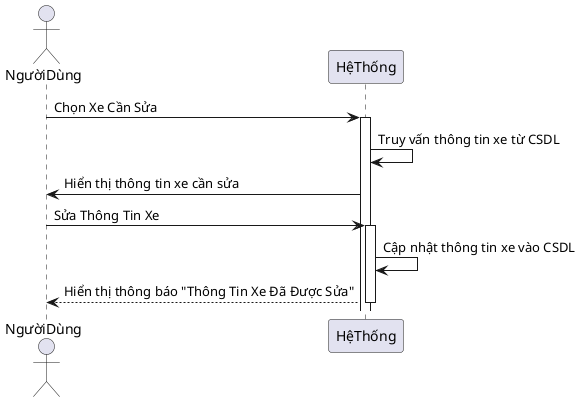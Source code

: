 @startuml
actor NgườiDùng
participant HệThống
NgườiDùng -> HệThống: Chọn Xe Cần Sửa
activate HệThống
HệThống -> HệThống: Truy vấn thông tin xe từ CSDL
HệThống -> NgườiDùng: Hiển thị thông tin xe cần sửa
NgườiDùng -> HệThống: Sửa Thông Tin Xe
activate HệThống
HệThống -> HệThống: Cập nhật thông tin xe vào CSDL
HệThống --> NgườiDùng: Hiển thị thông báo "Thông Tin Xe Đã Được Sửa"
deactivate HệThống
@enduml
